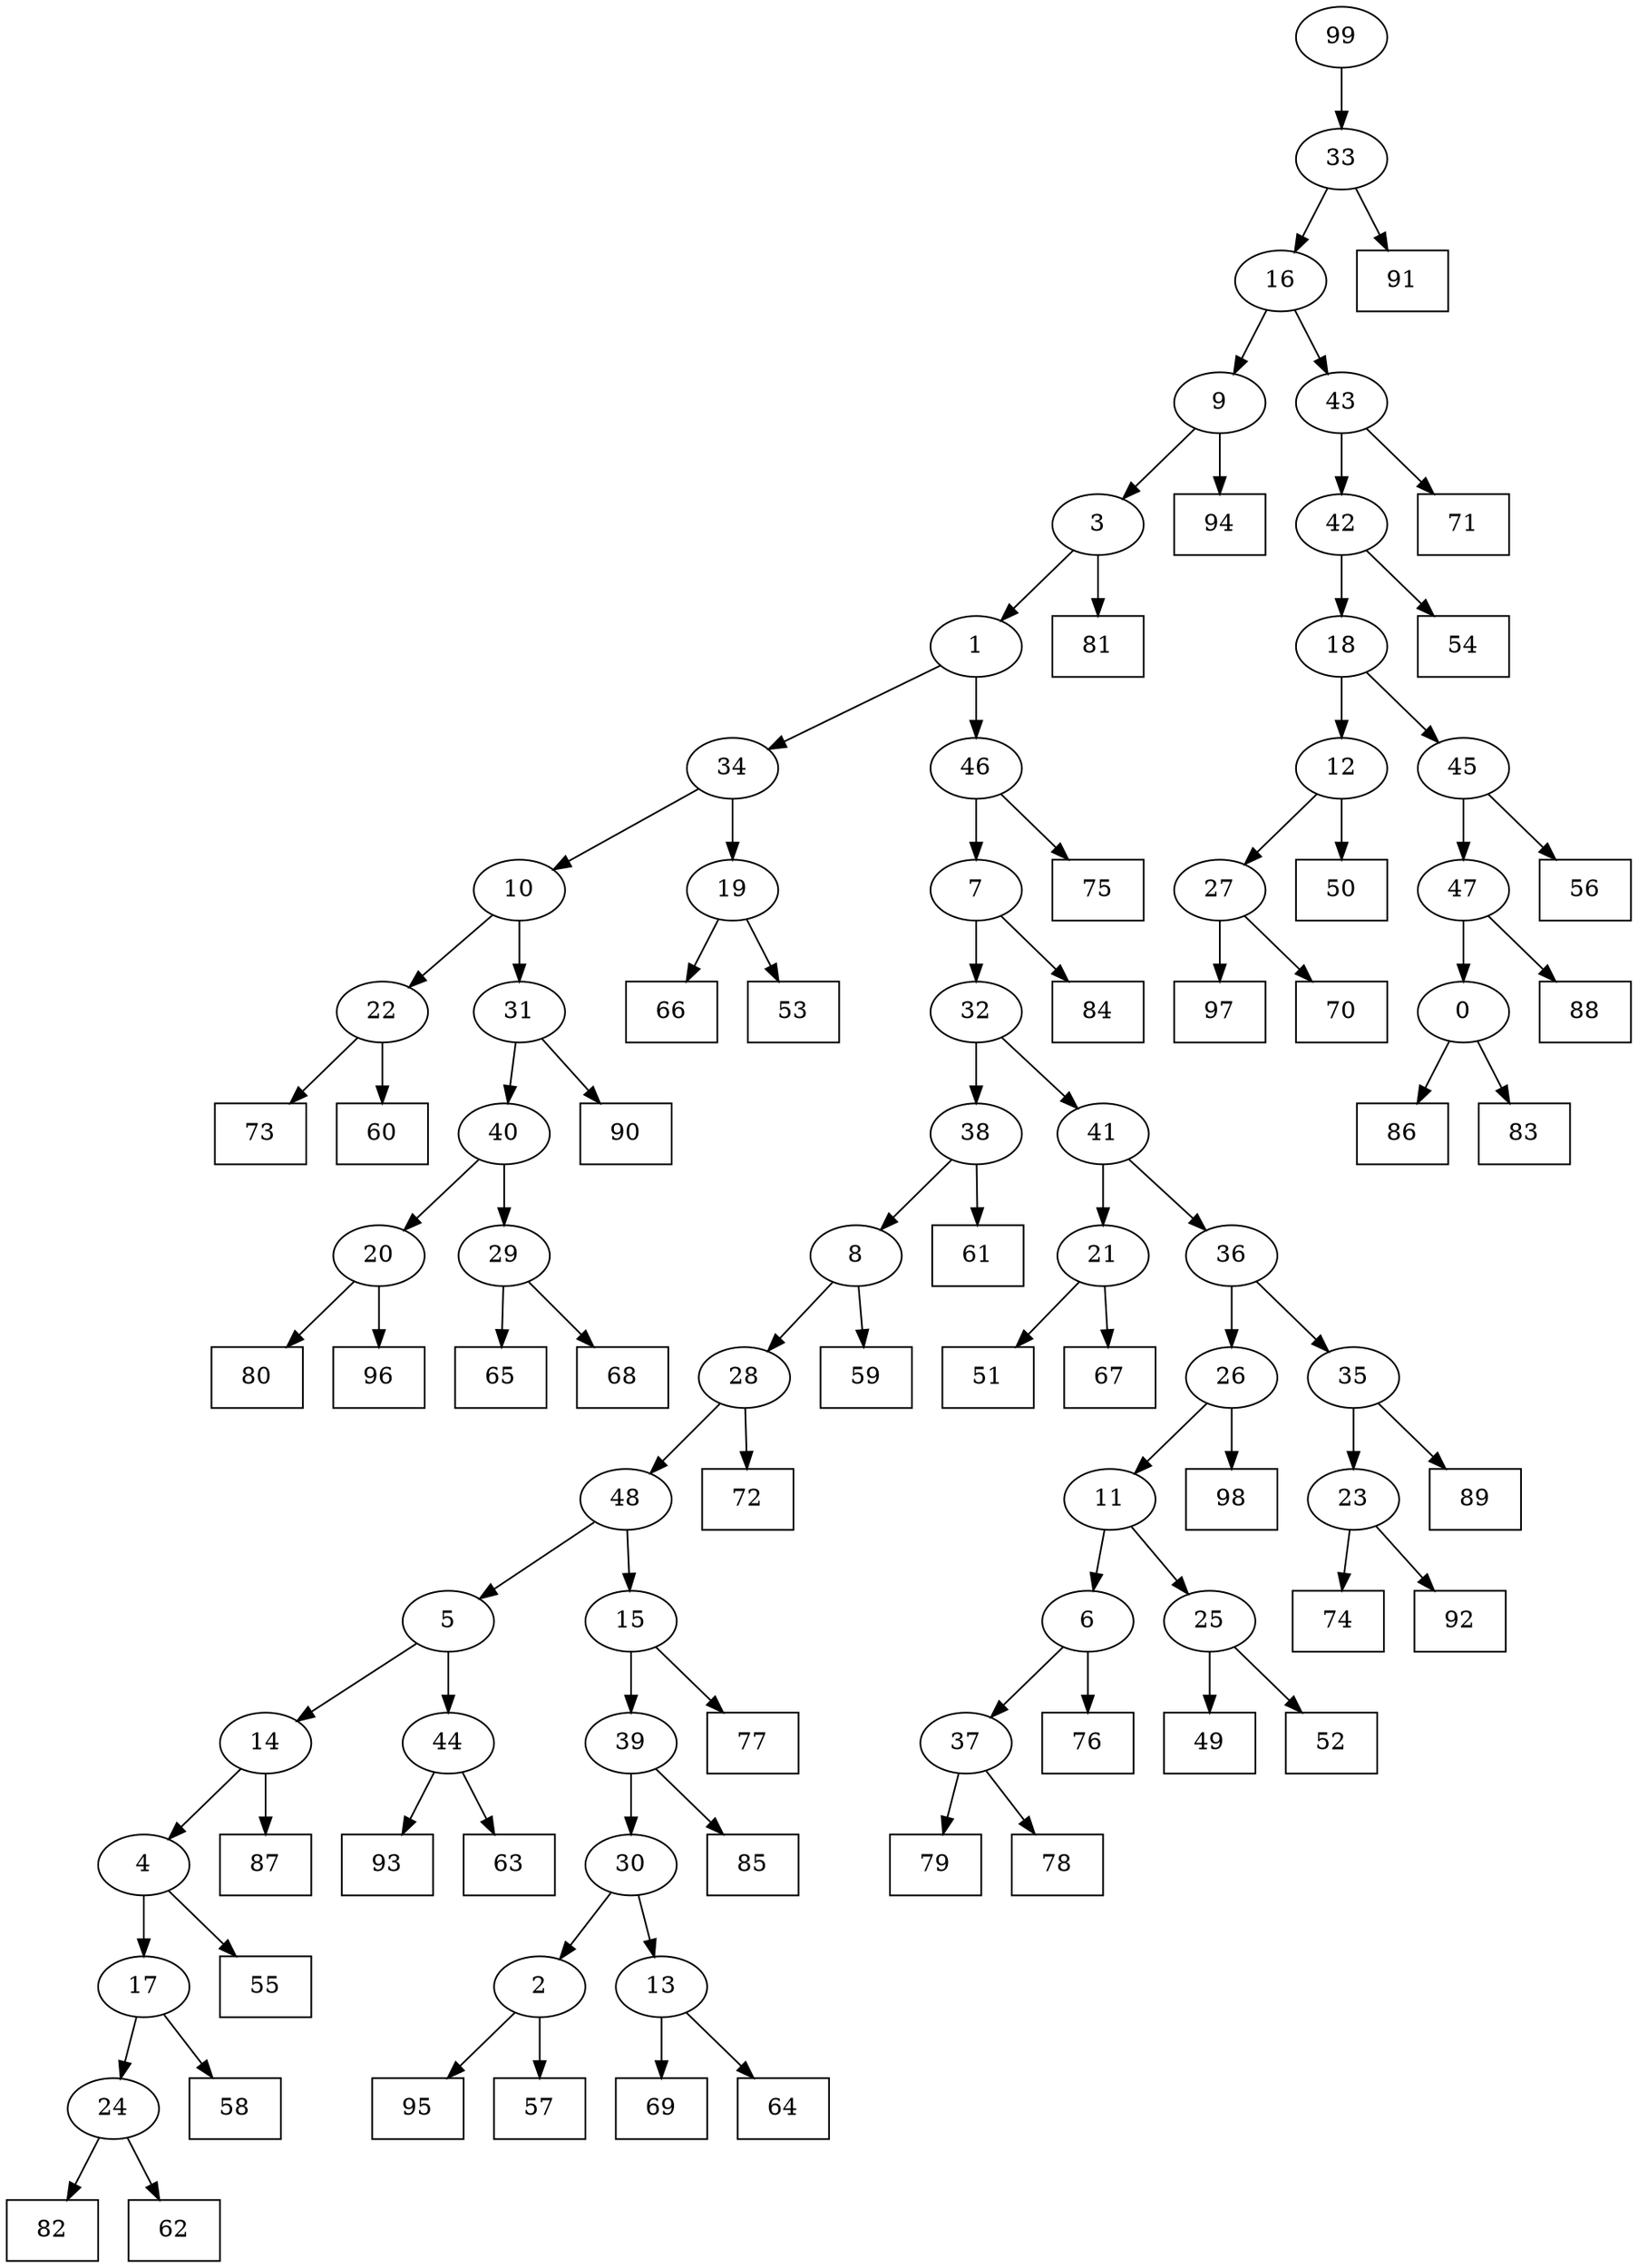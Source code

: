 digraph G {
0[label="0"];
1[label="1"];
2[label="2"];
3[label="3"];
4[label="4"];
5[label="5"];
6[label="6"];
7[label="7"];
8[label="8"];
9[label="9"];
10[label="10"];
11[label="11"];
12[label="12"];
13[label="13"];
14[label="14"];
15[label="15"];
16[label="16"];
17[label="17"];
18[label="18"];
19[label="19"];
20[label="20"];
21[label="21"];
22[label="22"];
23[label="23"];
24[label="24"];
25[label="25"];
26[label="26"];
27[label="27"];
28[label="28"];
29[label="29"];
30[label="30"];
31[label="31"];
32[label="32"];
33[label="33"];
34[label="34"];
35[label="35"];
36[label="36"];
37[label="37"];
38[label="38"];
39[label="39"];
40[label="40"];
41[label="41"];
42[label="42"];
43[label="43"];
44[label="44"];
45[label="45"];
46[label="46"];
47[label="47"];
48[label="48"];
49[shape=box,label="93"];
50[shape=box,label="54"];
51[shape=box,label="86"];
52[shape=box,label="71"];
53[shape=box,label="97"];
54[shape=box,label="83"];
55[shape=box,label="98"];
56[shape=box,label="69"];
57[shape=box,label="85"];
58[shape=box,label="80"];
59[shape=box,label="66"];
60[shape=box,label="65"];
61[shape=box,label="68"];
62[shape=box,label="74"];
63[shape=box,label="87"];
64[shape=box,label="84"];
65[shape=box,label="61"];
66[shape=box,label="82"];
67[shape=box,label="51"];
68[shape=box,label="73"];
69[shape=box,label="79"];
70[shape=box,label="81"];
71[shape=box,label="95"];
72[shape=box,label="72"];
73[shape=box,label="94"];
74[shape=box,label="56"];
75[shape=box,label="90"];
76[shape=box,label="67"];
77[shape=box,label="92"];
78[shape=box,label="76"];
79[shape=box,label="96"];
80[shape=box,label="55"];
81[shape=box,label="57"];
82[shape=box,label="63"];
83[shape=box,label="78"];
84[shape=box,label="58"];
85[shape=box,label="77"];
86[shape=box,label="49"];
87[shape=box,label="60"];
88[shape=box,label="75"];
89[shape=box,label="62"];
90[shape=box,label="91"];
91[shape=box,label="64"];
92[shape=box,label="89"];
93[shape=box,label="88"];
94[shape=box,label="50"];
95[shape=box,label="52"];
96[shape=box,label="70"];
97[shape=box,label="59"];
98[shape=box,label="53"];
99[label="99"];
31->75 ;
21->76 ;
19->98 ;
45->74 ;
38->65 ;
20->58 ;
26->55 ;
32->38 ;
35->92 ;
46->88 ;
5->14 ;
31->40 ;
15->85 ;
14->63 ;
20->79 ;
10->31 ;
40->20 ;
39->57 ;
28->48 ;
13->56 ;
34->10 ;
23->77 ;
34->19 ;
48->5 ;
9->73 ;
2->81 ;
25->95 ;
37->83 ;
22->87 ;
4->80 ;
27->96 ;
32->41 ;
41->21 ;
14->4 ;
0->51 ;
24->66 ;
36->35 ;
35->23 ;
48->15 ;
15->39 ;
10->22 ;
47->0 ;
0->54 ;
44->82 ;
43->42 ;
42->50 ;
2->71 ;
47->93 ;
29->61 ;
41->36 ;
36->26 ;
7->32 ;
22->68 ;
27->53 ;
39->30 ;
30->2 ;
9->3 ;
19->59 ;
4->17 ;
1->46 ;
12->27 ;
18->45 ;
45->47 ;
99->33 ;
33->90 ;
6->78 ;
18->12 ;
12->94 ;
43->52 ;
8->97 ;
3->1 ;
1->34 ;
21->67 ;
30->13 ;
13->91 ;
23->62 ;
37->69 ;
26->11 ;
16->9 ;
28->72 ;
5->44 ;
44->49 ;
7->64 ;
11->25 ;
46->7 ;
40->29 ;
29->60 ;
42->18 ;
33->16 ;
16->43 ;
25->86 ;
11->6 ;
6->37 ;
17->84 ;
17->24 ;
24->89 ;
3->70 ;
38->8 ;
8->28 ;
}
